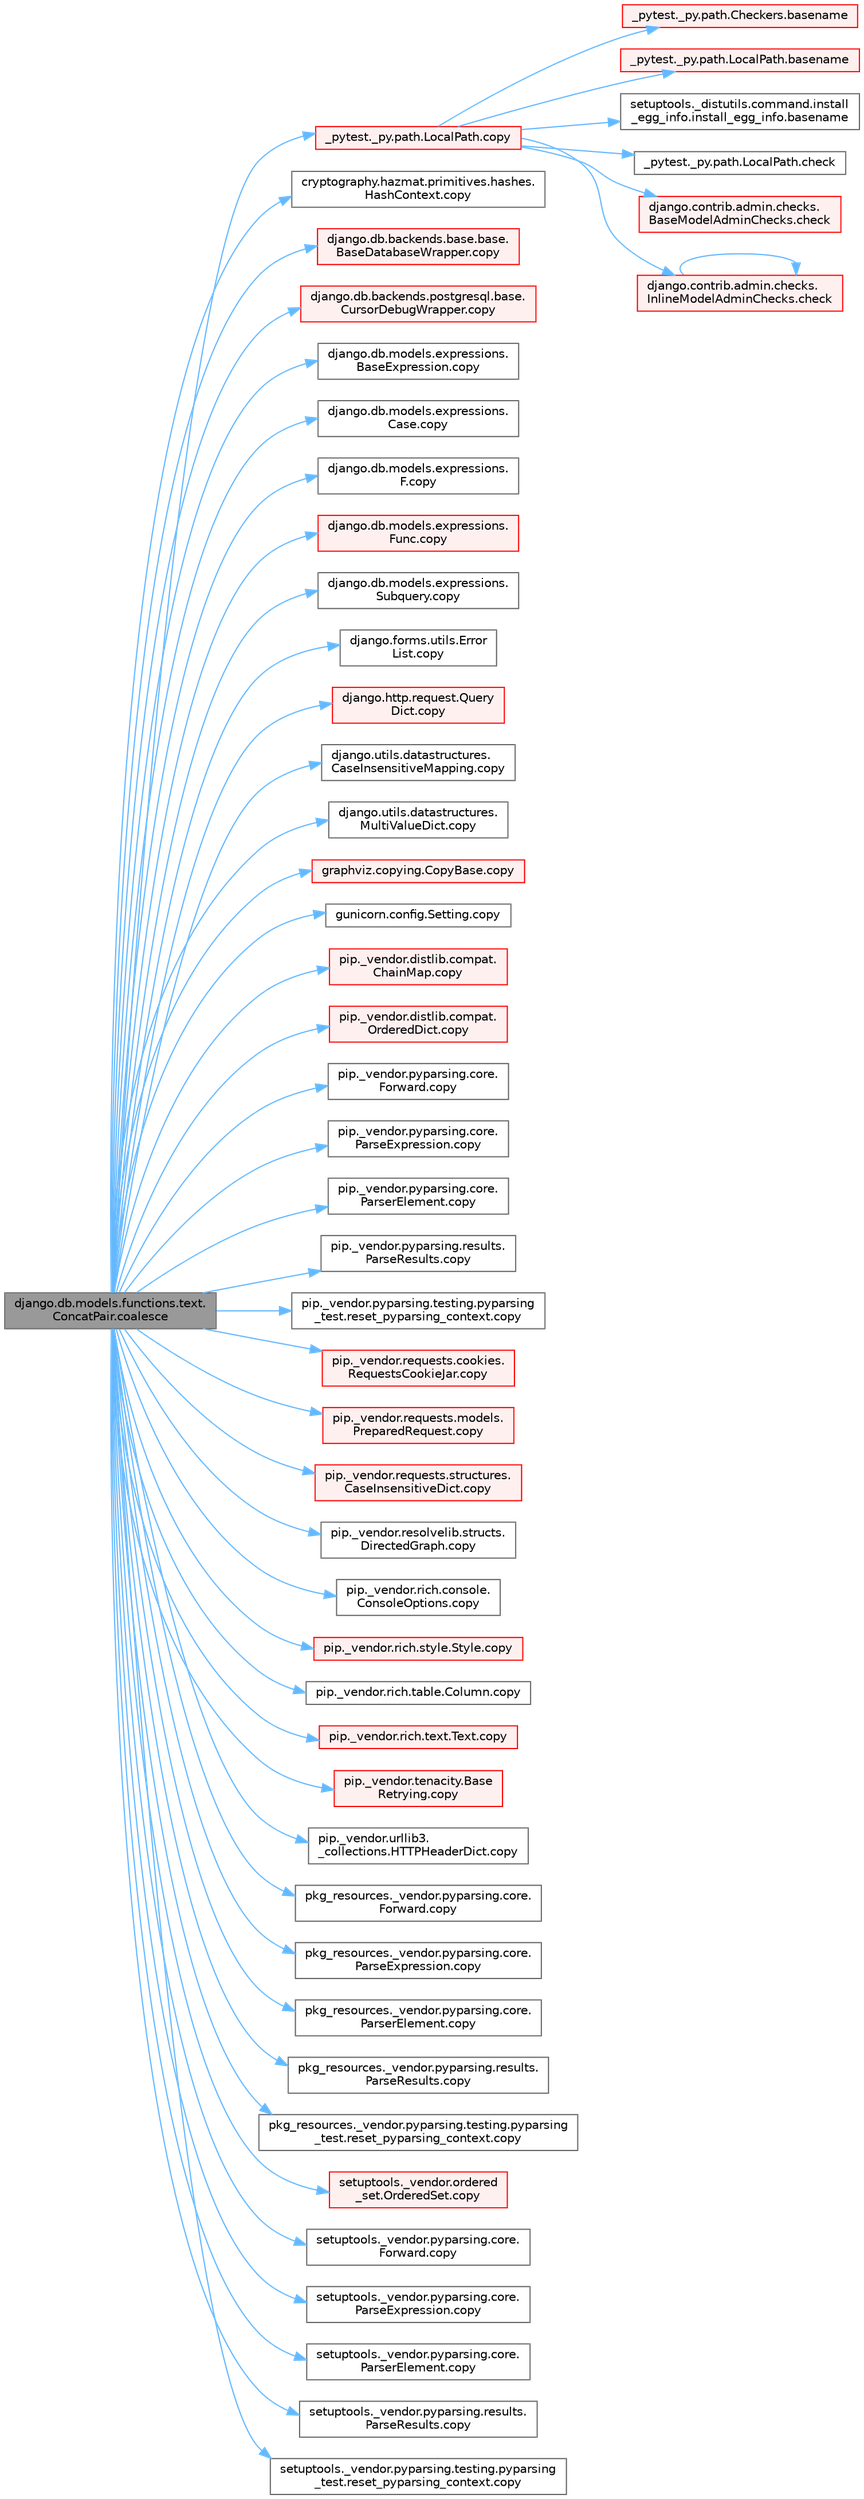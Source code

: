 digraph "django.db.models.functions.text.ConcatPair.coalesce"
{
 // LATEX_PDF_SIZE
  bgcolor="transparent";
  edge [fontname=Helvetica,fontsize=10,labelfontname=Helvetica,labelfontsize=10];
  node [fontname=Helvetica,fontsize=10,shape=box,height=0.2,width=0.4];
  rankdir="LR";
  Node1 [id="Node000001",label="django.db.models.functions.text.\lConcatPair.coalesce",height=0.2,width=0.4,color="gray40", fillcolor="grey60", style="filled", fontcolor="black",tooltip=" "];
  Node1 -> Node2 [id="edge1_Node000001_Node000002",color="steelblue1",style="solid",tooltip=" "];
  Node2 [id="Node000002",label="_pytest._py.path.LocalPath.copy",height=0.2,width=0.4,color="red", fillcolor="#FFF0F0", style="filled",URL="$class__pytest_1_1__py_1_1path_1_1_local_path.html#a9eeecae0b90a7147e6bf23d6ea8fc6c0",tooltip=" "];
  Node2 -> Node3 [id="edge2_Node000002_Node000003",color="steelblue1",style="solid",tooltip=" "];
  Node3 [id="Node000003",label="_pytest._py.path.Checkers.basename",height=0.2,width=0.4,color="red", fillcolor="#FFF0F0", style="filled",URL="$class__pytest_1_1__py_1_1path_1_1_checkers.html#a5a659647ce281e4f0e46b4113485effe",tooltip=" "];
  Node2 -> Node4510 [id="edge3_Node000002_Node004510",color="steelblue1",style="solid",tooltip=" "];
  Node4510 [id="Node004510",label="_pytest._py.path.LocalPath.basename",height=0.2,width=0.4,color="red", fillcolor="#FFF0F0", style="filled",URL="$class__pytest_1_1__py_1_1path_1_1_local_path.html#a8a8ef1d27ceea399ad99d6d709acdbc9",tooltip=" "];
  Node2 -> Node4511 [id="edge4_Node000002_Node004511",color="steelblue1",style="solid",tooltip=" "];
  Node4511 [id="Node004511",label="setuptools._distutils.command.install\l_egg_info.install_egg_info.basename",height=0.2,width=0.4,color="grey40", fillcolor="white", style="filled",URL="$classsetuptools_1_1__distutils_1_1command_1_1install__egg__info_1_1install__egg__info.html#a40403bb2ce0a42795ac00f35fd36c713",tooltip=" "];
  Node2 -> Node704 [id="edge5_Node000002_Node000704",color="steelblue1",style="solid",tooltip=" "];
  Node704 [id="Node000704",label="_pytest._py.path.LocalPath.check",height=0.2,width=0.4,color="grey40", fillcolor="white", style="filled",URL="$class__pytest_1_1__py_1_1path_1_1_local_path.html#a4b987fb8998938ae4a5f4ed6aebf69ea",tooltip=" "];
  Node2 -> Node705 [id="edge6_Node000002_Node000705",color="steelblue1",style="solid",tooltip=" "];
  Node705 [id="Node000705",label="django.contrib.admin.checks.\lBaseModelAdminChecks.check",height=0.2,width=0.4,color="red", fillcolor="#FFF0F0", style="filled",URL="$classdjango_1_1contrib_1_1admin_1_1checks_1_1_base_model_admin_checks.html#a11595bf2b8d59e96fee553e518494d6d",tooltip=" "];
  Node2 -> Node738 [id="edge7_Node000002_Node000738",color="steelblue1",style="solid",tooltip=" "];
  Node738 [id="Node000738",label="django.contrib.admin.checks.\lInlineModelAdminChecks.check",height=0.2,width=0.4,color="red", fillcolor="#FFF0F0", style="filled",URL="$classdjango_1_1contrib_1_1admin_1_1checks_1_1_inline_model_admin_checks.html#acdf096659f73e5facb970e774e61f7cc",tooltip=" "];
  Node738 -> Node738 [id="edge8_Node000738_Node000738",color="steelblue1",style="solid",tooltip=" "];
  Node1 -> Node2289 [id="edge9_Node000001_Node002289",color="steelblue1",style="solid",tooltip=" "];
  Node2289 [id="Node002289",label="cryptography.hazmat.primitives.hashes.\lHashContext.copy",height=0.2,width=0.4,color="grey40", fillcolor="white", style="filled",URL="$classcryptography_1_1hazmat_1_1primitives_1_1hashes_1_1_hash_context.html#a9f9b30a47684d469cfdc3db7a7261ea1",tooltip=" "];
  Node1 -> Node2290 [id="edge10_Node000001_Node002290",color="steelblue1",style="solid",tooltip=" "];
  Node2290 [id="Node002290",label="django.db.backends.base.base.\lBaseDatabaseWrapper.copy",height=0.2,width=0.4,color="red", fillcolor="#FFF0F0", style="filled",URL="$classdjango_1_1db_1_1backends_1_1base_1_1base_1_1_base_database_wrapper.html#a655ed3d049ec9c35530e8819d28fdc62",tooltip=" "];
  Node1 -> Node2291 [id="edge11_Node000001_Node002291",color="steelblue1",style="solid",tooltip=" "];
  Node2291 [id="Node002291",label="django.db.backends.postgresql.base.\lCursorDebugWrapper.copy",height=0.2,width=0.4,color="red", fillcolor="#FFF0F0", style="filled",URL="$classdjango_1_1db_1_1backends_1_1postgresql_1_1base_1_1_cursor_debug_wrapper.html#a35ca6cc5e6e9ba970c3c3f7469be22ef",tooltip=" "];
  Node1 -> Node2293 [id="edge12_Node000001_Node002293",color="steelblue1",style="solid",tooltip=" "];
  Node2293 [id="Node002293",label="django.db.models.expressions.\lBaseExpression.copy",height=0.2,width=0.4,color="grey40", fillcolor="white", style="filled",URL="$classdjango_1_1db_1_1models_1_1expressions_1_1_base_expression.html#aeeb404c3f264e4a520308bad3b41fabf",tooltip=" "];
  Node1 -> Node2294 [id="edge13_Node000001_Node002294",color="steelblue1",style="solid",tooltip=" "];
  Node2294 [id="Node002294",label="django.db.models.expressions.\lCase.copy",height=0.2,width=0.4,color="grey40", fillcolor="white", style="filled",URL="$classdjango_1_1db_1_1models_1_1expressions_1_1_case.html#a98cff87cf380bd54d7c21cb381c64daf",tooltip=" "];
  Node1 -> Node2295 [id="edge14_Node000001_Node002295",color="steelblue1",style="solid",tooltip=" "];
  Node2295 [id="Node002295",label="django.db.models.expressions.\lF.copy",height=0.2,width=0.4,color="grey40", fillcolor="white", style="filled",URL="$classdjango_1_1db_1_1models_1_1expressions_1_1_f.html#a58698f9a53ce3133f53d1602cc551e1b",tooltip=" "];
  Node1 -> Node2296 [id="edge15_Node000001_Node002296",color="steelblue1",style="solid",tooltip=" "];
  Node2296 [id="Node002296",label="django.db.models.expressions.\lFunc.copy",height=0.2,width=0.4,color="red", fillcolor="#FFF0F0", style="filled",URL="$classdjango_1_1db_1_1models_1_1expressions_1_1_func.html#a6883d18f5aeb4398d367e841e6e21671",tooltip=" "];
  Node1 -> Node2297 [id="edge16_Node000001_Node002297",color="steelblue1",style="solid",tooltip=" "];
  Node2297 [id="Node002297",label="django.db.models.expressions.\lSubquery.copy",height=0.2,width=0.4,color="grey40", fillcolor="white", style="filled",URL="$classdjango_1_1db_1_1models_1_1expressions_1_1_subquery.html#a59363e529ff37aa5c16a09b76e6e6bf9",tooltip=" "];
  Node1 -> Node2298 [id="edge17_Node000001_Node002298",color="steelblue1",style="solid",tooltip=" "];
  Node2298 [id="Node002298",label="django.forms.utils.Error\lList.copy",height=0.2,width=0.4,color="grey40", fillcolor="white", style="filled",URL="$classdjango_1_1forms_1_1utils_1_1_error_list.html#a46176c1849362dd93ea227cfec28d1ff",tooltip=" "];
  Node1 -> Node2299 [id="edge18_Node000001_Node002299",color="steelblue1",style="solid",tooltip=" "];
  Node2299 [id="Node002299",label="django.http.request.Query\lDict.copy",height=0.2,width=0.4,color="red", fillcolor="#FFF0F0", style="filled",URL="$classdjango_1_1http_1_1request_1_1_query_dict.html#ada9e4956e62868c5587b9ffde7b358b5",tooltip=" "];
  Node1 -> Node2473 [id="edge19_Node000001_Node002473",color="steelblue1",style="solid",tooltip=" "];
  Node2473 [id="Node002473",label="django.utils.datastructures.\lCaseInsensitiveMapping.copy",height=0.2,width=0.4,color="grey40", fillcolor="white", style="filled",URL="$classdjango_1_1utils_1_1datastructures_1_1_case_insensitive_mapping.html#a89e52f7d943ef70ee9e2731a1bb25084",tooltip=" "];
  Node1 -> Node2474 [id="edge20_Node000001_Node002474",color="steelblue1",style="solid",tooltip=" "];
  Node2474 [id="Node002474",label="django.utils.datastructures.\lMultiValueDict.copy",height=0.2,width=0.4,color="grey40", fillcolor="white", style="filled",URL="$classdjango_1_1utils_1_1datastructures_1_1_multi_value_dict.html#aa04a15080bb2af3ac7cc3f4791a54786",tooltip=" "];
  Node1 -> Node2475 [id="edge21_Node000001_Node002475",color="steelblue1",style="solid",tooltip=" "];
  Node2475 [id="Node002475",label="graphviz.copying.CopyBase.copy",height=0.2,width=0.4,color="red", fillcolor="#FFF0F0", style="filled",URL="$classgraphviz_1_1copying_1_1_copy_base.html#a2f81c0dd9b8d1f25d9aebacfdb5ee284",tooltip=" "];
  Node1 -> Node2486 [id="edge22_Node000001_Node002486",color="steelblue1",style="solid",tooltip=" "];
  Node2486 [id="Node002486",label="gunicorn.config.Setting.copy",height=0.2,width=0.4,color="grey40", fillcolor="white", style="filled",URL="$classgunicorn_1_1config_1_1_setting.html#a389321c9f9e3227638ce969dffdfc4dc",tooltip=" "];
  Node1 -> Node2487 [id="edge23_Node000001_Node002487",color="steelblue1",style="solid",tooltip=" "];
  Node2487 [id="Node002487",label="pip._vendor.distlib.compat.\lChainMap.copy",height=0.2,width=0.4,color="red", fillcolor="#FFF0F0", style="filled",URL="$classpip_1_1__vendor_1_1distlib_1_1compat_1_1_chain_map.html#a8146e2ccf536c708cb0b7a09ccf8c537",tooltip=" "];
  Node1 -> Node2488 [id="edge24_Node000001_Node002488",color="steelblue1",style="solid",tooltip=" "];
  Node2488 [id="Node002488",label="pip._vendor.distlib.compat.\lOrderedDict.copy",height=0.2,width=0.4,color="red", fillcolor="#FFF0F0", style="filled",URL="$classpip_1_1__vendor_1_1distlib_1_1compat_1_1_ordered_dict.html#ae6088d806618f017e91d1bd2f61771dd",tooltip=" "];
  Node1 -> Node2489 [id="edge25_Node000001_Node002489",color="steelblue1",style="solid",tooltip=" "];
  Node2489 [id="Node002489",label="pip._vendor.pyparsing.core.\lForward.copy",height=0.2,width=0.4,color="grey40", fillcolor="white", style="filled",URL="$classpip_1_1__vendor_1_1pyparsing_1_1core_1_1_forward.html#afd7e391f2f32fd6350b0e064728bc9a0",tooltip=" "];
  Node1 -> Node2490 [id="edge26_Node000001_Node002490",color="steelblue1",style="solid",tooltip=" "];
  Node2490 [id="Node002490",label="pip._vendor.pyparsing.core.\lParseExpression.copy",height=0.2,width=0.4,color="grey40", fillcolor="white", style="filled",URL="$classpip_1_1__vendor_1_1pyparsing_1_1core_1_1_parse_expression.html#a6c47c811bdb4ddebaa8635bd596d908c",tooltip=" "];
  Node1 -> Node2491 [id="edge27_Node000001_Node002491",color="steelblue1",style="solid",tooltip=" "];
  Node2491 [id="Node002491",label="pip._vendor.pyparsing.core.\lParserElement.copy",height=0.2,width=0.4,color="grey40", fillcolor="white", style="filled",URL="$classpip_1_1__vendor_1_1pyparsing_1_1core_1_1_parser_element.html#a90cf16d51d3eb590beb84714d46fd86e",tooltip=" "];
  Node1 -> Node2492 [id="edge28_Node000001_Node002492",color="steelblue1",style="solid",tooltip=" "];
  Node2492 [id="Node002492",label="pip._vendor.pyparsing.results.\lParseResults.copy",height=0.2,width=0.4,color="grey40", fillcolor="white", style="filled",URL="$classpip_1_1__vendor_1_1pyparsing_1_1results_1_1_parse_results.html#a943baafa125ab0ae889f20409bdc360c",tooltip=" "];
  Node1 -> Node2493 [id="edge29_Node000001_Node002493",color="steelblue1",style="solid",tooltip=" "];
  Node2493 [id="Node002493",label="pip._vendor.pyparsing.testing.pyparsing\l_test.reset_pyparsing_context.copy",height=0.2,width=0.4,color="grey40", fillcolor="white", style="filled",URL="$classpip_1_1__vendor_1_1pyparsing_1_1testing_1_1pyparsing__test_1_1reset__pyparsing__context.html#a8b358db76145f5a96a157c60b10c0042",tooltip=" "];
  Node1 -> Node2494 [id="edge30_Node000001_Node002494",color="steelblue1",style="solid",tooltip=" "];
  Node2494 [id="Node002494",label="pip._vendor.requests.cookies.\lRequestsCookieJar.copy",height=0.2,width=0.4,color="red", fillcolor="#FFF0F0", style="filled",URL="$classpip_1_1__vendor_1_1requests_1_1cookies_1_1_requests_cookie_jar.html#a6f55e74598cf9e2c383486aa1b4eb9ba",tooltip=" "];
  Node1 -> Node2496 [id="edge31_Node000001_Node002496",color="steelblue1",style="solid",tooltip=" "];
  Node2496 [id="Node002496",label="pip._vendor.requests.models.\lPreparedRequest.copy",height=0.2,width=0.4,color="red", fillcolor="#FFF0F0", style="filled",URL="$classpip_1_1__vendor_1_1requests_1_1models_1_1_prepared_request.html#a7548cd215dfcd985b529c710800d964a",tooltip=" "];
  Node1 -> Node2497 [id="edge32_Node000001_Node002497",color="steelblue1",style="solid",tooltip=" "];
  Node2497 [id="Node002497",label="pip._vendor.requests.structures.\lCaseInsensitiveDict.copy",height=0.2,width=0.4,color="red", fillcolor="#FFF0F0", style="filled",URL="$classpip_1_1__vendor_1_1requests_1_1structures_1_1_case_insensitive_dict.html#a2d80c1a56c57eb40550b30eb7d76c571",tooltip=" "];
  Node1 -> Node2498 [id="edge33_Node000001_Node002498",color="steelblue1",style="solid",tooltip=" "];
  Node2498 [id="Node002498",label="pip._vendor.resolvelib.structs.\lDirectedGraph.copy",height=0.2,width=0.4,color="grey40", fillcolor="white", style="filled",URL="$classpip_1_1__vendor_1_1resolvelib_1_1structs_1_1_directed_graph.html#ab782851de23ced11026378fd85cfcf7e",tooltip=" "];
  Node1 -> Node2499 [id="edge34_Node000001_Node002499",color="steelblue1",style="solid",tooltip=" "];
  Node2499 [id="Node002499",label="pip._vendor.rich.console.\lConsoleOptions.copy",height=0.2,width=0.4,color="grey40", fillcolor="white", style="filled",URL="$classpip_1_1__vendor_1_1rich_1_1console_1_1_console_options.html#afd4cbb05271ff8f3ca0e58617edf6a25",tooltip=" "];
  Node1 -> Node2500 [id="edge35_Node000001_Node002500",color="steelblue1",style="solid",tooltip=" "];
  Node2500 [id="Node002500",label="pip._vendor.rich.style.Style.copy",height=0.2,width=0.4,color="red", fillcolor="#FFF0F0", style="filled",URL="$classpip_1_1__vendor_1_1rich_1_1style_1_1_style.html#abba3761f0c189ce79a43f5feeefca1a8",tooltip=" "];
  Node1 -> Node2579 [id="edge36_Node000001_Node002579",color="steelblue1",style="solid",tooltip=" "];
  Node2579 [id="Node002579",label="pip._vendor.rich.table.Column.copy",height=0.2,width=0.4,color="grey40", fillcolor="white", style="filled",URL="$classpip_1_1__vendor_1_1rich_1_1table_1_1_column.html#a2faeacbd8890d591c70ad9a93d53b5fc",tooltip=" "];
  Node1 -> Node2580 [id="edge37_Node000001_Node002580",color="steelblue1",style="solid",tooltip=" "];
  Node2580 [id="Node002580",label="pip._vendor.rich.text.Text.copy",height=0.2,width=0.4,color="red", fillcolor="#FFF0F0", style="filled",URL="$classpip_1_1__vendor_1_1rich_1_1text_1_1_text.html#a93b228d0aa89aa63e6dfbaa40cb7619a",tooltip=" "];
  Node1 -> Node2581 [id="edge38_Node000001_Node002581",color="steelblue1",style="solid",tooltip=" "];
  Node2581 [id="Node002581",label="pip._vendor.tenacity.Base\lRetrying.copy",height=0.2,width=0.4,color="red", fillcolor="#FFF0F0", style="filled",URL="$classpip_1_1__vendor_1_1tenacity_1_1_base_retrying.html#a3b3c595a4448cf55ebb3d1f3660bea88",tooltip=" "];
  Node1 -> Node2615 [id="edge39_Node000001_Node002615",color="steelblue1",style="solid",tooltip=" "];
  Node2615 [id="Node002615",label="pip._vendor.urllib3.\l_collections.HTTPHeaderDict.copy",height=0.2,width=0.4,color="grey40", fillcolor="white", style="filled",URL="$classpip_1_1__vendor_1_1urllib3_1_1__collections_1_1_h_t_t_p_header_dict.html#a5ae57d3926c44a25dc5c14fc9eb2296f",tooltip=" "];
  Node1 -> Node2616 [id="edge40_Node000001_Node002616",color="steelblue1",style="solid",tooltip=" "];
  Node2616 [id="Node002616",label="pkg_resources._vendor.pyparsing.core.\lForward.copy",height=0.2,width=0.4,color="grey40", fillcolor="white", style="filled",URL="$classpkg__resources_1_1__vendor_1_1pyparsing_1_1core_1_1_forward.html#a47d746032d91355693bdb05a8b11555a",tooltip=" "];
  Node1 -> Node2617 [id="edge41_Node000001_Node002617",color="steelblue1",style="solid",tooltip=" "];
  Node2617 [id="Node002617",label="pkg_resources._vendor.pyparsing.core.\lParseExpression.copy",height=0.2,width=0.4,color="grey40", fillcolor="white", style="filled",URL="$classpkg__resources_1_1__vendor_1_1pyparsing_1_1core_1_1_parse_expression.html#a77e73191b6e8457ca0c19626a4f576db",tooltip=" "];
  Node1 -> Node2618 [id="edge42_Node000001_Node002618",color="steelblue1",style="solid",tooltip=" "];
  Node2618 [id="Node002618",label="pkg_resources._vendor.pyparsing.core.\lParserElement.copy",height=0.2,width=0.4,color="grey40", fillcolor="white", style="filled",URL="$classpkg__resources_1_1__vendor_1_1pyparsing_1_1core_1_1_parser_element.html#a1d909c85c8a640c0f08a4f5dafd784ab",tooltip=" "];
  Node1 -> Node2619 [id="edge43_Node000001_Node002619",color="steelblue1",style="solid",tooltip=" "];
  Node2619 [id="Node002619",label="pkg_resources._vendor.pyparsing.results.\lParseResults.copy",height=0.2,width=0.4,color="grey40", fillcolor="white", style="filled",URL="$classpkg__resources_1_1__vendor_1_1pyparsing_1_1results_1_1_parse_results.html#a94b8e3d13fec3710bc2cffed5c8cb971",tooltip=" "];
  Node1 -> Node2620 [id="edge44_Node000001_Node002620",color="steelblue1",style="solid",tooltip=" "];
  Node2620 [id="Node002620",label="pkg_resources._vendor.pyparsing.testing.pyparsing\l_test.reset_pyparsing_context.copy",height=0.2,width=0.4,color="grey40", fillcolor="white", style="filled",URL="$classpkg__resources_1_1__vendor_1_1pyparsing_1_1testing_1_1pyparsing__test_1_1reset__pyparsing__context.html#a053a92e7c6fe306127d33b9a9aafcea6",tooltip=" "];
  Node1 -> Node2621 [id="edge45_Node000001_Node002621",color="steelblue1",style="solid",tooltip=" "];
  Node2621 [id="Node002621",label="setuptools._vendor.ordered\l_set.OrderedSet.copy",height=0.2,width=0.4,color="red", fillcolor="#FFF0F0", style="filled",URL="$classsetuptools_1_1__vendor_1_1ordered__set_1_1_ordered_set.html#ad171a768f26aada63d89f0056834bb5d",tooltip=" "];
  Node1 -> Node2622 [id="edge46_Node000001_Node002622",color="steelblue1",style="solid",tooltip=" "];
  Node2622 [id="Node002622",label="setuptools._vendor.pyparsing.core.\lForward.copy",height=0.2,width=0.4,color="grey40", fillcolor="white", style="filled",URL="$classsetuptools_1_1__vendor_1_1pyparsing_1_1core_1_1_forward.html#a92cd3aadd8cbdba01f2cdccad1e6fa4e",tooltip=" "];
  Node1 -> Node2623 [id="edge47_Node000001_Node002623",color="steelblue1",style="solid",tooltip=" "];
  Node2623 [id="Node002623",label="setuptools._vendor.pyparsing.core.\lParseExpression.copy",height=0.2,width=0.4,color="grey40", fillcolor="white", style="filled",URL="$classsetuptools_1_1__vendor_1_1pyparsing_1_1core_1_1_parse_expression.html#ae88ccf3b2fcd7cde4dcd6cfbb93a4c0a",tooltip=" "];
  Node1 -> Node2624 [id="edge48_Node000001_Node002624",color="steelblue1",style="solid",tooltip=" "];
  Node2624 [id="Node002624",label="setuptools._vendor.pyparsing.core.\lParserElement.copy",height=0.2,width=0.4,color="grey40", fillcolor="white", style="filled",URL="$classsetuptools_1_1__vendor_1_1pyparsing_1_1core_1_1_parser_element.html#a8fe5f362502288698dd516b7fa6d88e6",tooltip=" "];
  Node1 -> Node2625 [id="edge49_Node000001_Node002625",color="steelblue1",style="solid",tooltip=" "];
  Node2625 [id="Node002625",label="setuptools._vendor.pyparsing.results.\lParseResults.copy",height=0.2,width=0.4,color="grey40", fillcolor="white", style="filled",URL="$classsetuptools_1_1__vendor_1_1pyparsing_1_1results_1_1_parse_results.html#a010f6f00eab831352caf57d5e5ff5c20",tooltip=" "];
  Node1 -> Node2626 [id="edge50_Node000001_Node002626",color="steelblue1",style="solid",tooltip=" "];
  Node2626 [id="Node002626",label="setuptools._vendor.pyparsing.testing.pyparsing\l_test.reset_pyparsing_context.copy",height=0.2,width=0.4,color="grey40", fillcolor="white", style="filled",URL="$classsetuptools_1_1__vendor_1_1pyparsing_1_1testing_1_1pyparsing__test_1_1reset__pyparsing__context.html#a09dedfe2af8b6a292506ed67292bc333",tooltip=" "];
}

